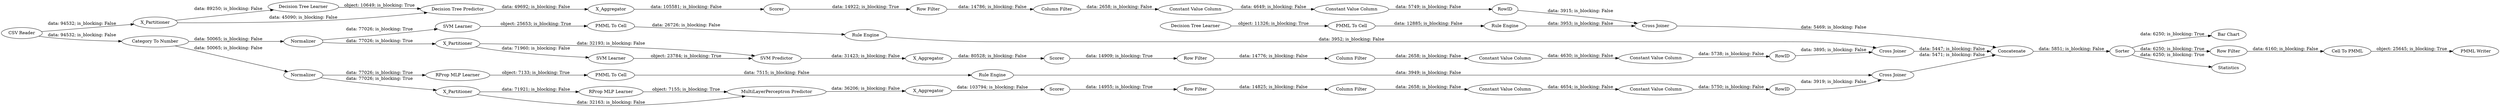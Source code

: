 digraph {
	"-2421875115148125310_59" [label="Bar Chart"]
	"-3937248896418227044_293" [label=RowID]
	"8864591836306682794_40" [label=Normalizer]
	"-2421875115148125310_61" [label="PMML Writer"]
	"6959347198787332994_294" [label="Column Filter"]
	"-3937248896418227044_9" [label="Row Filter"]
	"6959347198787332994_290" [label="Constant Value Column"]
	"8864591836306682794_2" [label=X_Partitioner]
	"5377291100409150897_34" [label="Rule Engine"]
	"-5707244779535797628_33" [label="Decision Tree Learner"]
	"-6259025890024987866_33" [label="SVM Learner"]
	"-3937248896418227044_294" [label="Column Filter"]
	"-5707244779535797628_28" [label="PMML To Cell"]
	"7819191268594524869_293" [label=RowID]
	"-6259025890024987866_34" [label="PMML To Cell"]
	"-2421875115148125310_62" [label="CSV Reader"]
	"7819191268594524869_9" [label="Row Filter"]
	"8317596536733012818_32" [label="MultiLayerPerceptron Predictor"]
	"-2421875115148125310_53" [label="Row Filter"]
	"6959347198787332994_9" [label="Row Filter"]
	"8864591836306682794_41" [label=Scorer]
	"-2421875115148125310_52" [label=Sorter]
	"8005668032370731286_38" [label="Cross Joiner"]
	"-6259025890024987866_35" [label="Rule Engine"]
	"-5707244779535797628_34" [label="Rule Engine"]
	"8317596536733012818_7" [label=X_Aggregator]
	"8317596536733012818_31" [label="RProp MLP Learner"]
	"8005668032370731286_31" [label="Decision Tree Learner"]
	"-3937248896418227044_292" [label="Constant Value Column"]
	"7819191268594524869_290" [label="Constant Value Column"]
	"5377291100409150897_22" [label="PMML To Cell"]
	"8317596536733012818_2" [label=X_Partitioner]
	"8317596536733012818_40" [label=Scorer]
	"5377291100409150897_35" [label="RProp MLP Learner"]
	"8864591836306682794_7" [label=X_Aggregator]
	"7819191268594524869_292" [label="Constant Value Column"]
	"8005668032370731286_39" [label=Scorer]
	"8864591836306682794_39" [label="Cross Joiner"]
	"-2421875115148125310_54" [label="Cell To PMML"]
	"8005668032370731286_2" [label=X_Partitioner]
	"-2421875115148125310_60" [label=Concatenate]
	"7819191268594524869_294" [label="Column Filter"]
	"6959347198787332994_292" [label="Constant Value Column"]
	"-2421875115148125310_63" [label=Statistics]
	"8864591836306682794_32" [label="SVM Predictor"]
	"8317596536733012818_39" [label=Normalizer]
	"8005668032370731286_32" [label="Decision Tree Predictor"]
	"-3937248896418227044_290" [label="Constant Value Column"]
	"8005668032370731286_7" [label=X_Aggregator]
	"6959347198787332994_293" [label=RowID]
	"-2421875115148125310_58" [label="Category To Number"]
	"8317596536733012818_38" [label="Cross Joiner"]
	"8864591836306682794_31" [label="SVM Learner"]
	"-3937248896418227044_292" -> "-3937248896418227044_293" [label="data: 5749; is_blocking: False"]
	"-2421875115148125310_60" -> "-2421875115148125310_52" [label="data: 5851; is_blocking: False"]
	"8005668032370731286_32" -> "8005668032370731286_7" [label="data: 49692; is_blocking: False"]
	"8317596536733012818_32" -> "8317596536733012818_7" [label="data: 36206; is_blocking: False"]
	"8317596536733012818_39" -> "8317596536733012818_2" [label="data: 77026; is_blocking: True"]
	"8005668032370731286_2" -> "8005668032370731286_31" [label="data: 89250; is_blocking: False"]
	"-3937248896418227044_294" -> "-3937248896418227044_290" [label="data: 2658; is_blocking: False"]
	"-2421875115148125310_58" -> "8864591836306682794_40" [label="data: 50065; is_blocking: False"]
	"-2421875115148125310_62" -> "8005668032370731286_2" [label="data: 94532; is_blocking: False"]
	"8317596536733012818_38" -> "-2421875115148125310_60" [label="data: 5471; is_blocking: False"]
	"8864591836306682794_40" -> "-6259025890024987866_33" [label="data: 77026; is_blocking: True"]
	"-3937248896418227044_293" -> "8005668032370731286_38" [label="data: 3915; is_blocking: False"]
	"8317596536733012818_2" -> "8317596536733012818_32" [label="data: 32163; is_blocking: False"]
	"8005668032370731286_39" -> "-3937248896418227044_9" [label="data: 14922; is_blocking: True"]
	"-2421875115148125310_54" -> "-2421875115148125310_61" [label="object: 25645; is_blocking: True"]
	"8317596536733012818_7" -> "8317596536733012818_40" [label="data: 103794; is_blocking: False"]
	"8864591836306682794_2" -> "8864591836306682794_31" [label="data: 71960; is_blocking: False"]
	"8864591836306682794_31" -> "8864591836306682794_32" [label="object: 23784; is_blocking: True"]
	"8005668032370731286_31" -> "8005668032370731286_32" [label="object: 10649; is_blocking: True"]
	"5377291100409150897_22" -> "5377291100409150897_34" [label="data: 7515; is_blocking: False"]
	"-3937248896418227044_290" -> "-3937248896418227044_292" [label="data: 4649; is_blocking: False"]
	"8864591836306682794_32" -> "8864591836306682794_7" [label="data: 31423; is_blocking: False"]
	"8864591836306682794_2" -> "8864591836306682794_32" [label="data: 32193; is_blocking: False"]
	"-3937248896418227044_9" -> "-3937248896418227044_294" [label="data: 14786; is_blocking: False"]
	"8317596536733012818_31" -> "8317596536733012818_32" [label="object: 7155; is_blocking: True"]
	"6959347198787332994_294" -> "6959347198787332994_290" [label="data: 2658; is_blocking: False"]
	"6959347198787332994_292" -> "6959347198787332994_293" [label="data: 5738; is_blocking: False"]
	"-2421875115148125310_52" -> "-2421875115148125310_53" [label="data: 6250; is_blocking: True"]
	"8317596536733012818_39" -> "5377291100409150897_35" [label="data: 77026; is_blocking: True"]
	"-6259025890024987866_34" -> "-6259025890024987866_35" [label="data: 26726; is_blocking: False"]
	"-2421875115148125310_52" -> "-2421875115148125310_63" [label="data: 6250; is_blocking: True"]
	"-2421875115148125310_52" -> "-2421875115148125310_59" [label="data: 6250; is_blocking: True"]
	"-5707244779535797628_34" -> "8005668032370731286_38" [label="data: 3953; is_blocking: False"]
	"8864591836306682794_7" -> "8864591836306682794_41" [label="data: 80528; is_blocking: False"]
	"7819191268594524869_293" -> "8317596536733012818_38" [label="data: 3919; is_blocking: False"]
	"8317596536733012818_2" -> "8317596536733012818_31" [label="data: 71921; is_blocking: False"]
	"6959347198787332994_9" -> "6959347198787332994_294" [label="data: 14776; is_blocking: False"]
	"8005668032370731286_2" -> "8005668032370731286_32" [label="data: 45090; is_blocking: False"]
	"-2421875115148125310_58" -> "8317596536733012818_39" [label="data: 50065; is_blocking: False"]
	"7819191268594524869_292" -> "7819191268594524869_293" [label="data: 5750; is_blocking: False"]
	"-5707244779535797628_33" -> "-5707244779535797628_28" [label="object: 11326; is_blocking: True"]
	"8864591836306682794_40" -> "8864591836306682794_2" [label="data: 77026; is_blocking: True"]
	"8005668032370731286_7" -> "8005668032370731286_39" [label="data: 105581; is_blocking: False"]
	"8317596536733012818_40" -> "7819191268594524869_9" [label="data: 14955; is_blocking: True"]
	"6959347198787332994_290" -> "6959347198787332994_292" [label="data: 4630; is_blocking: False"]
	"7819191268594524869_294" -> "7819191268594524869_290" [label="data: 2658; is_blocking: False"]
	"6959347198787332994_293" -> "8864591836306682794_39" [label="data: 3895; is_blocking: False"]
	"7819191268594524869_290" -> "7819191268594524869_292" [label="data: 4654; is_blocking: False"]
	"5377291100409150897_34" -> "8317596536733012818_38" [label="data: 3949; is_blocking: False"]
	"-6259025890024987866_33" -> "-6259025890024987866_34" [label="object: 25653; is_blocking: True"]
	"7819191268594524869_9" -> "7819191268594524869_294" [label="data: 14825; is_blocking: False"]
	"8864591836306682794_41" -> "6959347198787332994_9" [label="data: 14909; is_blocking: True"]
	"-2421875115148125310_53" -> "-2421875115148125310_54" [label="data: 6160; is_blocking: False"]
	"-5707244779535797628_28" -> "-5707244779535797628_34" [label="data: 12885; is_blocking: False"]
	"5377291100409150897_35" -> "5377291100409150897_22" [label="object: 7133; is_blocking: True"]
	"8005668032370731286_38" -> "-2421875115148125310_60" [label="data: 5469; is_blocking: False"]
	"-2421875115148125310_62" -> "-2421875115148125310_58" [label="data: 94532; is_blocking: False"]
	"8864591836306682794_39" -> "-2421875115148125310_60" [label="data: 5447; is_blocking: False"]
	"-6259025890024987866_35" -> "8864591836306682794_39" [label="data: 3952; is_blocking: False"]
	rankdir=LR
}
